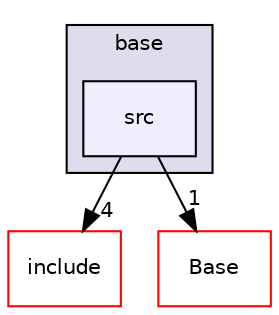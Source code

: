 digraph "/home/travis/build/AliceO2Group/AliceO2/Detectors/TOF/base/src" {
  bgcolor=transparent;
  compound=true
  node [ fontsize="10", fontname="Helvetica"];
  edge [ labelfontsize="10", labelfontname="Helvetica"];
  subgraph clusterdir_0189f3ad6abecd72f822a0c3914f12b2 {
    graph [ bgcolor="#ddddee", pencolor="black", label="base" fontname="Helvetica", fontsize="10", URL="dir_0189f3ad6abecd72f822a0c3914f12b2.html"]
  dir_00bec16f3b227e6f7befd3dbd7e61e41 [shape=box, label="src", style="filled", fillcolor="#eeeeff", pencolor="black", URL="dir_00bec16f3b227e6f7befd3dbd7e61e41.html"];
  }
  dir_d753b02bfa7fb123a627ed157eb63f80 [shape=box label="include" color="red" URL="dir_d753b02bfa7fb123a627ed157eb63f80.html"];
  dir_37c90836491b695b472bf98d1be8336b [shape=box label="Base" color="red" URL="dir_37c90836491b695b472bf98d1be8336b.html"];
  dir_00bec16f3b227e6f7befd3dbd7e61e41->dir_d753b02bfa7fb123a627ed157eb63f80 [headlabel="4", labeldistance=1.5 headhref="dir_000156_000128.html"];
  dir_00bec16f3b227e6f7befd3dbd7e61e41->dir_37c90836491b695b472bf98d1be8336b [headlabel="1", labeldistance=1.5 headhref="dir_000156_000248.html"];
}
